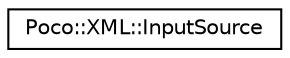 digraph "Graphical Class Hierarchy"
{
 // LATEX_PDF_SIZE
  edge [fontname="Helvetica",fontsize="10",labelfontname="Helvetica",labelfontsize="10"];
  node [fontname="Helvetica",fontsize="10",shape=record];
  rankdir="LR";
  Node0 [label="Poco::XML::InputSource",height=0.2,width=0.4,color="black", fillcolor="white", style="filled",URL="$classPoco_1_1XML_1_1InputSource.html",tooltip=" "];
}
